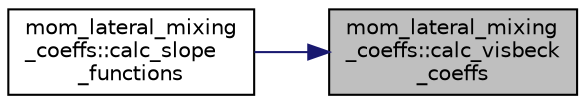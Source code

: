digraph "mom_lateral_mixing_coeffs::calc_visbeck_coeffs"
{
 // INTERACTIVE_SVG=YES
 // LATEX_PDF_SIZE
  edge [fontname="Helvetica",fontsize="10",labelfontname="Helvetica",labelfontsize="10"];
  node [fontname="Helvetica",fontsize="10",shape=record];
  rankdir="RL";
  Node1 [label="mom_lateral_mixing\l_coeffs::calc_visbeck\l_coeffs",height=0.2,width=0.4,color="black", fillcolor="grey75", style="filled", fontcolor="black",tooltip="Calculates factors used when setting diffusivity coefficients similar to Visbeck et al."];
  Node1 -> Node2 [dir="back",color="midnightblue",fontsize="10",style="solid",fontname="Helvetica"];
  Node2 [label="mom_lateral_mixing\l_coeffs::calc_slope\l_functions",height=0.2,width=0.4,color="black", fillcolor="white", style="filled",URL="$namespacemom__lateral__mixing__coeffs.html#a90d17b7e05aab37752c8d9061de29170",tooltip="Calculates and stores functions of isopycnal slopes, e.g. Sx, Sy, S*N, mostly used in the Visbeck et ..."];
}
